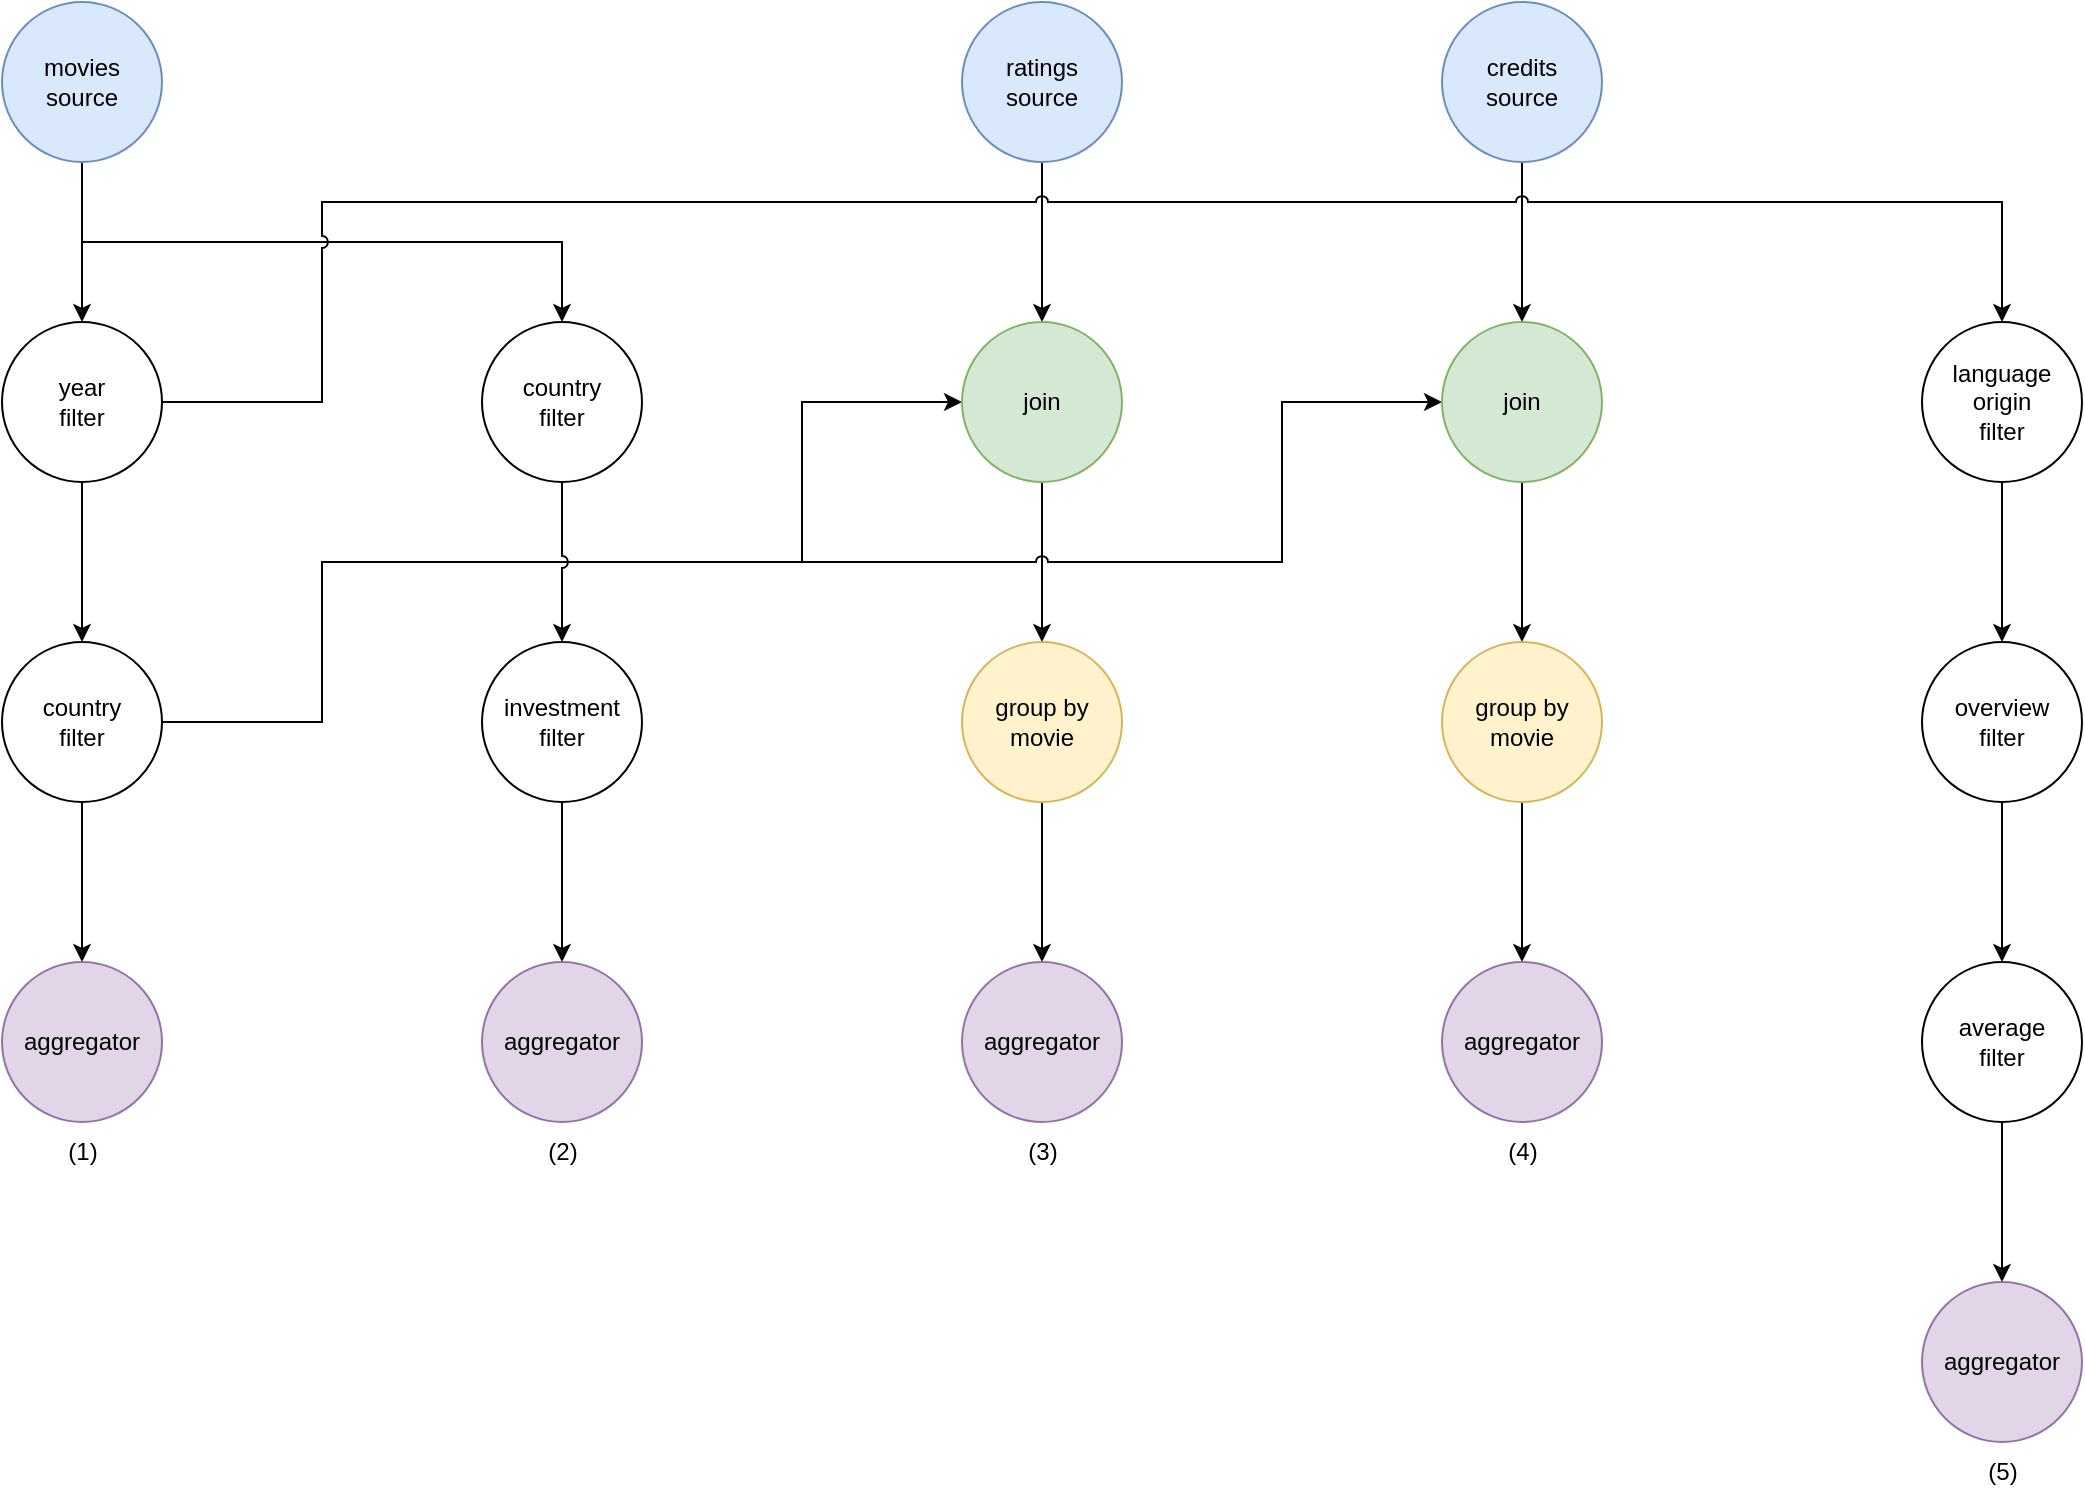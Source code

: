 <mxfile version="26.2.8">
  <diagram id="LczU56dM6vLIJFEsp1-T" name="Page-1">
    <mxGraphModel dx="2040" dy="1061" grid="1" gridSize="10" guides="1" tooltips="1" connect="1" arrows="1" fold="1" page="1" pageScale="1" pageWidth="827" pageHeight="1169" math="0" shadow="0">
      <root>
        <mxCell id="0" />
        <mxCell id="1" parent="0" />
        <mxCell id="5VJ0LrW3t2lxxEwsHPTi-9" style="edgeStyle=orthogonalEdgeStyle;rounded=0;orthogonalLoop=1;jettySize=auto;html=1;exitX=0.5;exitY=1;exitDx=0;exitDy=0;entryX=0.5;entryY=0;entryDx=0;entryDy=0;" parent="1" source="5VJ0LrW3t2lxxEwsHPTi-1" target="5VJ0LrW3t2lxxEwsHPTi-4" edge="1">
          <mxGeometry relative="1" as="geometry" />
        </mxCell>
        <mxCell id="5VJ0LrW3t2lxxEwsHPTi-27" style="edgeStyle=orthogonalEdgeStyle;rounded=0;orthogonalLoop=1;jettySize=auto;html=1;exitX=0.5;exitY=1;exitDx=0;exitDy=0;entryX=0.5;entryY=0;entryDx=0;entryDy=0;" parent="1" source="5VJ0LrW3t2lxxEwsHPTi-1" target="5VJ0LrW3t2lxxEwsHPTi-23" edge="1">
          <mxGeometry relative="1" as="geometry" />
        </mxCell>
        <mxCell id="5VJ0LrW3t2lxxEwsHPTi-1" value="movies&lt;div&gt;source&lt;/div&gt;" style="ellipse;whiteSpace=wrap;html=1;aspect=fixed;fillColor=#dae8fc;strokeColor=#6c8ebf;" parent="1" vertex="1">
          <mxGeometry x="80" y="40" width="80" height="80" as="geometry" />
        </mxCell>
        <mxCell id="5VJ0LrW3t2lxxEwsHPTi-35" style="edgeStyle=orthogonalEdgeStyle;rounded=0;orthogonalLoop=1;jettySize=auto;html=1;exitX=0.5;exitY=1;exitDx=0;exitDy=0;entryX=0.5;entryY=0;entryDx=0;entryDy=0;" parent="1" source="5VJ0LrW3t2lxxEwsHPTi-2" target="5VJ0LrW3t2lxxEwsHPTi-30" edge="1">
          <mxGeometry relative="1" as="geometry" />
        </mxCell>
        <mxCell id="5VJ0LrW3t2lxxEwsHPTi-2" value="credits&lt;div&gt;source&lt;/div&gt;" style="ellipse;whiteSpace=wrap;html=1;aspect=fixed;fillColor=#dae8fc;strokeColor=#6c8ebf;" parent="1" vertex="1">
          <mxGeometry x="800" y="40" width="80" height="80" as="geometry" />
        </mxCell>
        <mxCell id="5VJ0LrW3t2lxxEwsHPTi-29" style="edgeStyle=orthogonalEdgeStyle;rounded=0;orthogonalLoop=1;jettySize=auto;html=1;exitX=0.5;exitY=1;exitDx=0;exitDy=0;entryX=0.5;entryY=0;entryDx=0;entryDy=0;" parent="1" source="5VJ0LrW3t2lxxEwsHPTi-3" target="5VJ0LrW3t2lxxEwsHPTi-7" edge="1">
          <mxGeometry relative="1" as="geometry" />
        </mxCell>
        <mxCell id="5VJ0LrW3t2lxxEwsHPTi-3" value="ratings&lt;div&gt;source&lt;/div&gt;" style="ellipse;whiteSpace=wrap;html=1;aspect=fixed;fillColor=#dae8fc;strokeColor=#6c8ebf;" parent="1" vertex="1">
          <mxGeometry x="560" y="40" width="80" height="80" as="geometry" />
        </mxCell>
        <mxCell id="5VJ0LrW3t2lxxEwsHPTi-10" style="edgeStyle=orthogonalEdgeStyle;rounded=0;orthogonalLoop=1;jettySize=auto;html=1;exitX=0.5;exitY=1;exitDx=0;exitDy=0;entryX=0.5;entryY=0;entryDx=0;entryDy=0;" parent="1" source="5VJ0LrW3t2lxxEwsHPTi-4" target="5VJ0LrW3t2lxxEwsHPTi-5" edge="1">
          <mxGeometry relative="1" as="geometry" />
        </mxCell>
        <mxCell id="5VJ0LrW3t2lxxEwsHPTi-42" style="edgeStyle=orthogonalEdgeStyle;rounded=0;orthogonalLoop=1;jettySize=auto;html=1;exitX=1;exitY=0.5;exitDx=0;exitDy=0;entryX=0.5;entryY=0;entryDx=0;entryDy=0;jumpStyle=arc;" parent="1" source="5VJ0LrW3t2lxxEwsHPTi-4" target="5VJ0LrW3t2lxxEwsHPTi-41" edge="1">
          <mxGeometry relative="1" as="geometry">
            <Array as="points">
              <mxPoint x="240" y="240" />
              <mxPoint x="240" y="140" />
              <mxPoint x="1080" y="140" />
            </Array>
          </mxGeometry>
        </mxCell>
        <mxCell id="5VJ0LrW3t2lxxEwsHPTi-4" value="year&lt;div&gt;filter&lt;/div&gt;" style="ellipse;whiteSpace=wrap;html=1;aspect=fixed;" parent="1" vertex="1">
          <mxGeometry x="80" y="200" width="80" height="80" as="geometry" />
        </mxCell>
        <mxCell id="5VJ0LrW3t2lxxEwsHPTi-11" style="edgeStyle=orthogonalEdgeStyle;rounded=0;orthogonalLoop=1;jettySize=auto;html=1;exitX=0.5;exitY=1;exitDx=0;exitDy=0;entryX=0.5;entryY=0;entryDx=0;entryDy=0;" parent="1" source="5VJ0LrW3t2lxxEwsHPTi-5" target="5VJ0LrW3t2lxxEwsHPTi-6" edge="1">
          <mxGeometry relative="1" as="geometry" />
        </mxCell>
        <mxCell id="5VJ0LrW3t2lxxEwsHPTi-28" style="edgeStyle=orthogonalEdgeStyle;rounded=0;orthogonalLoop=1;jettySize=auto;html=1;exitX=1;exitY=0.5;exitDx=0;exitDy=0;entryX=0;entryY=0.5;entryDx=0;entryDy=0;jumpStyle=arc;" parent="1" source="5VJ0LrW3t2lxxEwsHPTi-5" target="5VJ0LrW3t2lxxEwsHPTi-7" edge="1">
          <mxGeometry relative="1" as="geometry">
            <Array as="points">
              <mxPoint x="240" y="400" />
              <mxPoint x="240" y="320" />
              <mxPoint x="480" y="320" />
              <mxPoint x="480" y="240" />
            </Array>
          </mxGeometry>
        </mxCell>
        <mxCell id="5VJ0LrW3t2lxxEwsHPTi-5" value="country&lt;br&gt;&lt;div&gt;filter&lt;/div&gt;" style="ellipse;whiteSpace=wrap;html=1;aspect=fixed;" parent="1" vertex="1">
          <mxGeometry x="80" y="360" width="80" height="80" as="geometry" />
        </mxCell>
        <mxCell id="5VJ0LrW3t2lxxEwsHPTi-6" value="aggregator" style="ellipse;whiteSpace=wrap;html=1;aspect=fixed;fillColor=#e1d5e7;strokeColor=#9673a6;" parent="1" vertex="1">
          <mxGeometry x="80" y="520" width="80" height="80" as="geometry" />
        </mxCell>
        <mxCell id="5VJ0LrW3t2lxxEwsHPTi-14" style="edgeStyle=orthogonalEdgeStyle;rounded=0;orthogonalLoop=1;jettySize=auto;html=1;exitX=0.5;exitY=1;exitDx=0;exitDy=0;entryX=0.5;entryY=0;entryDx=0;entryDy=0;" parent="1" source="5VJ0LrW3t2lxxEwsHPTi-7" target="5VJ0LrW3t2lxxEwsHPTi-13" edge="1">
          <mxGeometry relative="1" as="geometry" />
        </mxCell>
        <mxCell id="5VJ0LrW3t2lxxEwsHPTi-7" value="join" style="ellipse;whiteSpace=wrap;html=1;aspect=fixed;fillColor=#d5e8d4;strokeColor=#82b366;" parent="1" vertex="1">
          <mxGeometry x="560" y="200" width="80" height="80" as="geometry" />
        </mxCell>
        <mxCell id="5VJ0LrW3t2lxxEwsHPTi-16" style="edgeStyle=orthogonalEdgeStyle;rounded=0;orthogonalLoop=1;jettySize=auto;html=1;exitX=0.5;exitY=1;exitDx=0;exitDy=0;entryX=0.5;entryY=0;entryDx=0;entryDy=0;" parent="1" source="5VJ0LrW3t2lxxEwsHPTi-13" target="5VJ0LrW3t2lxxEwsHPTi-15" edge="1">
          <mxGeometry relative="1" as="geometry" />
        </mxCell>
        <mxCell id="5VJ0LrW3t2lxxEwsHPTi-13" value="group by&lt;div&gt;movie&lt;/div&gt;" style="ellipse;whiteSpace=wrap;html=1;aspect=fixed;fillColor=#fff2cc;strokeColor=#d6b656;" parent="1" vertex="1">
          <mxGeometry x="560" y="360" width="80" height="80" as="geometry" />
        </mxCell>
        <mxCell id="5VJ0LrW3t2lxxEwsHPTi-15" value="aggregator" style="ellipse;whiteSpace=wrap;html=1;aspect=fixed;fillColor=#e1d5e7;strokeColor=#9673a6;" parent="1" vertex="1">
          <mxGeometry x="560" y="520" width="80" height="80" as="geometry" />
        </mxCell>
        <mxCell id="5VJ0LrW3t2lxxEwsHPTi-17" value="(1)" style="text;html=1;align=center;verticalAlign=middle;resizable=0;points=[];autosize=1;strokeColor=none;fillColor=none;" parent="1" vertex="1">
          <mxGeometry x="100" y="600" width="40" height="30" as="geometry" />
        </mxCell>
        <mxCell id="5VJ0LrW3t2lxxEwsHPTi-22" style="edgeStyle=orthogonalEdgeStyle;rounded=0;orthogonalLoop=1;jettySize=auto;html=1;exitX=0.5;exitY=1;exitDx=0;exitDy=0;entryX=0.5;entryY=0;entryDx=0;entryDy=0;" parent="1" source="5VJ0LrW3t2lxxEwsHPTi-18" target="5VJ0LrW3t2lxxEwsHPTi-21" edge="1">
          <mxGeometry relative="1" as="geometry" />
        </mxCell>
        <mxCell id="5VJ0LrW3t2lxxEwsHPTi-18" value="investment&lt;br&gt;&lt;div&gt;filter&lt;/div&gt;" style="ellipse;whiteSpace=wrap;html=1;aspect=fixed;" parent="1" vertex="1">
          <mxGeometry x="320" y="360" width="80" height="80" as="geometry" />
        </mxCell>
        <mxCell id="5VJ0LrW3t2lxxEwsHPTi-21" value="aggregator" style="ellipse;whiteSpace=wrap;html=1;aspect=fixed;fillColor=#e1d5e7;strokeColor=#9673a6;" parent="1" vertex="1">
          <mxGeometry x="320" y="520" width="80" height="80" as="geometry" />
        </mxCell>
        <mxCell id="5VJ0LrW3t2lxxEwsHPTi-25" style="edgeStyle=orthogonalEdgeStyle;rounded=0;orthogonalLoop=1;jettySize=auto;html=1;exitX=0.5;exitY=1;exitDx=0;exitDy=0;entryX=0.5;entryY=0;entryDx=0;entryDy=0;jumpStyle=arc;" parent="1" source="5VJ0LrW3t2lxxEwsHPTi-23" target="5VJ0LrW3t2lxxEwsHPTi-18" edge="1">
          <mxGeometry relative="1" as="geometry" />
        </mxCell>
        <mxCell id="5VJ0LrW3t2lxxEwsHPTi-23" value="country&lt;br&gt;&lt;div&gt;filter&lt;/div&gt;" style="ellipse;whiteSpace=wrap;html=1;aspect=fixed;" parent="1" vertex="1">
          <mxGeometry x="320" y="200" width="80" height="80" as="geometry" />
        </mxCell>
        <mxCell id="5VJ0LrW3t2lxxEwsHPTi-26" value="(2)" style="text;html=1;align=center;verticalAlign=middle;resizable=0;points=[];autosize=1;strokeColor=none;fillColor=none;" parent="1" vertex="1">
          <mxGeometry x="340" y="600" width="40" height="30" as="geometry" />
        </mxCell>
        <mxCell id="5VJ0LrW3t2lxxEwsHPTi-34" style="edgeStyle=orthogonalEdgeStyle;rounded=0;orthogonalLoop=1;jettySize=auto;html=1;exitX=0;exitY=0.5;exitDx=0;exitDy=0;entryX=0;entryY=0.5;entryDx=0;entryDy=0;jumpStyle=arc;" parent="1" target="5VJ0LrW3t2lxxEwsHPTi-30" edge="1">
          <mxGeometry relative="1" as="geometry">
            <mxPoint x="480" y="320" as="sourcePoint" />
            <Array as="points">
              <mxPoint x="720" y="320" />
              <mxPoint x="720" y="240" />
            </Array>
          </mxGeometry>
        </mxCell>
        <mxCell id="5VJ0LrW3t2lxxEwsHPTi-37" style="edgeStyle=orthogonalEdgeStyle;rounded=0;orthogonalLoop=1;jettySize=auto;html=1;exitX=0.5;exitY=1;exitDx=0;exitDy=0;entryX=0.5;entryY=0;entryDx=0;entryDy=0;" parent="1" source="5VJ0LrW3t2lxxEwsHPTi-30" target="5VJ0LrW3t2lxxEwsHPTi-36" edge="1">
          <mxGeometry relative="1" as="geometry" />
        </mxCell>
        <mxCell id="5VJ0LrW3t2lxxEwsHPTi-30" value="join" style="ellipse;whiteSpace=wrap;html=1;aspect=fixed;fillColor=#d5e8d4;strokeColor=#82b366;" parent="1" vertex="1">
          <mxGeometry x="800" y="200" width="80" height="80" as="geometry" />
        </mxCell>
        <mxCell id="5VJ0LrW3t2lxxEwsHPTi-31" value="(3)" style="text;html=1;align=center;verticalAlign=middle;resizable=0;points=[];autosize=1;strokeColor=none;fillColor=none;" parent="1" vertex="1">
          <mxGeometry x="580" y="600" width="40" height="30" as="geometry" />
        </mxCell>
        <mxCell id="5VJ0LrW3t2lxxEwsHPTi-39" style="edgeStyle=orthogonalEdgeStyle;rounded=0;orthogonalLoop=1;jettySize=auto;html=1;exitX=0.5;exitY=1;exitDx=0;exitDy=0;entryX=0.5;entryY=0;entryDx=0;entryDy=0;" parent="1" source="5VJ0LrW3t2lxxEwsHPTi-36" target="5VJ0LrW3t2lxxEwsHPTi-38" edge="1">
          <mxGeometry relative="1" as="geometry" />
        </mxCell>
        <mxCell id="5VJ0LrW3t2lxxEwsHPTi-36" value="group by&lt;div&gt;movie&lt;/div&gt;" style="ellipse;whiteSpace=wrap;html=1;aspect=fixed;fillColor=#fff2cc;strokeColor=#d6b656;" parent="1" vertex="1">
          <mxGeometry x="800" y="360" width="80" height="80" as="geometry" />
        </mxCell>
        <mxCell id="5VJ0LrW3t2lxxEwsHPTi-38" value="aggregator" style="ellipse;whiteSpace=wrap;html=1;aspect=fixed;fillColor=#e1d5e7;strokeColor=#9673a6;" parent="1" vertex="1">
          <mxGeometry x="800" y="520" width="80" height="80" as="geometry" />
        </mxCell>
        <mxCell id="5VJ0LrW3t2lxxEwsHPTi-40" value="(4)" style="text;html=1;align=center;verticalAlign=middle;resizable=0;points=[];autosize=1;strokeColor=none;fillColor=none;" parent="1" vertex="1">
          <mxGeometry x="820" y="600" width="40" height="30" as="geometry" />
        </mxCell>
        <mxCell id="5VJ0LrW3t2lxxEwsHPTi-49" style="edgeStyle=orthogonalEdgeStyle;rounded=0;orthogonalLoop=1;jettySize=auto;html=1;exitX=0.5;exitY=1;exitDx=0;exitDy=0;entryX=0.5;entryY=0;entryDx=0;entryDy=0;" parent="1" source="5VJ0LrW3t2lxxEwsHPTi-41" target="5VJ0LrW3t2lxxEwsHPTi-43" edge="1">
          <mxGeometry relative="1" as="geometry" />
        </mxCell>
        <mxCell id="5VJ0LrW3t2lxxEwsHPTi-41" value="language&lt;div&gt;origin&lt;/div&gt;&lt;div&gt;filter&lt;/div&gt;" style="ellipse;whiteSpace=wrap;html=1;aspect=fixed;" parent="1" vertex="1">
          <mxGeometry x="1040" y="200" width="80" height="80" as="geometry" />
        </mxCell>
        <mxCell id="5VJ0LrW3t2lxxEwsHPTi-48" style="edgeStyle=orthogonalEdgeStyle;rounded=0;orthogonalLoop=1;jettySize=auto;html=1;exitX=0.5;exitY=1;exitDx=0;exitDy=0;" parent="1" source="5VJ0LrW3t2lxxEwsHPTi-43" target="5VJ0LrW3t2lxxEwsHPTi-44" edge="1">
          <mxGeometry relative="1" as="geometry" />
        </mxCell>
        <mxCell id="5VJ0LrW3t2lxxEwsHPTi-43" value="&lt;div&gt;overview&lt;/div&gt;&lt;div&gt;filter&lt;/div&gt;" style="ellipse;whiteSpace=wrap;html=1;aspect=fixed;" parent="1" vertex="1">
          <mxGeometry x="1040" y="360" width="80" height="80" as="geometry" />
        </mxCell>
        <mxCell id="5VJ0LrW3t2lxxEwsHPTi-46" style="edgeStyle=orthogonalEdgeStyle;rounded=0;orthogonalLoop=1;jettySize=auto;html=1;exitX=0.5;exitY=1;exitDx=0;exitDy=0;entryX=0.5;entryY=0;entryDx=0;entryDy=0;" parent="1" source="5VJ0LrW3t2lxxEwsHPTi-44" target="5VJ0LrW3t2lxxEwsHPTi-45" edge="1">
          <mxGeometry relative="1" as="geometry" />
        </mxCell>
        <mxCell id="5VJ0LrW3t2lxxEwsHPTi-44" value="&lt;div&gt;average&lt;/div&gt;&lt;div&gt;filter&lt;/div&gt;" style="ellipse;whiteSpace=wrap;html=1;aspect=fixed;" parent="1" vertex="1">
          <mxGeometry x="1040" y="520" width="80" height="80" as="geometry" />
        </mxCell>
        <mxCell id="5VJ0LrW3t2lxxEwsHPTi-45" value="aggregator" style="ellipse;whiteSpace=wrap;html=1;aspect=fixed;fillColor=#e1d5e7;strokeColor=#9673a6;" parent="1" vertex="1">
          <mxGeometry x="1040" y="680" width="80" height="80" as="geometry" />
        </mxCell>
        <mxCell id="5VJ0LrW3t2lxxEwsHPTi-47" value="(5)" style="text;html=1;align=center;verticalAlign=middle;resizable=0;points=[];autosize=1;strokeColor=none;fillColor=none;" parent="1" vertex="1">
          <mxGeometry x="1060" y="760" width="40" height="30" as="geometry" />
        </mxCell>
      </root>
    </mxGraphModel>
  </diagram>
</mxfile>
